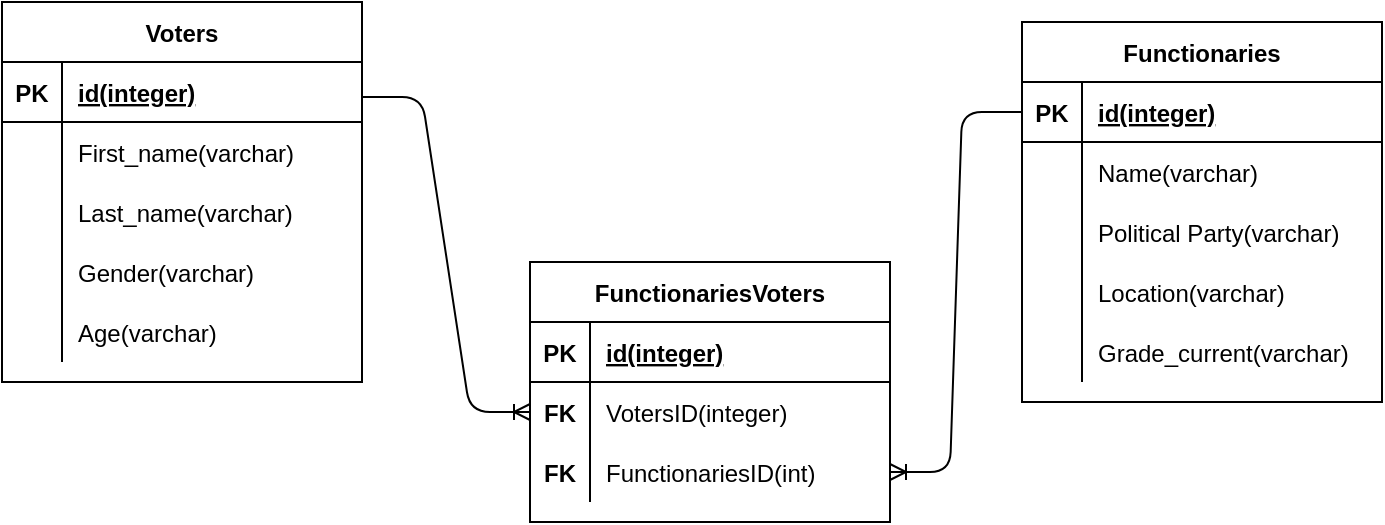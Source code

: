 <mxfile version="15.1.0" type="github">
  <diagram id="CSSaYfeRpQz7TujCvdeA" name="Page-1">
    <mxGraphModel dx="782" dy="420" grid="1" gridSize="10" guides="1" tooltips="1" connect="1" arrows="1" fold="1" page="1" pageScale="1" pageWidth="827" pageHeight="1169" math="0" shadow="0">
      <root>
        <mxCell id="0" />
        <mxCell id="1" parent="0" />
        <mxCell id="3Ki1N_9wOzho_mDj2qn8-1" value="Functionaries" style="shape=table;startSize=30;container=1;collapsible=1;childLayout=tableLayout;fixedRows=1;rowLines=0;fontStyle=1;align=center;resizeLast=1;" vertex="1" parent="1">
          <mxGeometry x="570" y="90" width="180" height="190" as="geometry" />
        </mxCell>
        <mxCell id="3Ki1N_9wOzho_mDj2qn8-2" value="" style="shape=partialRectangle;collapsible=0;dropTarget=0;pointerEvents=0;fillColor=none;top=0;left=0;bottom=1;right=0;points=[[0,0.5],[1,0.5]];portConstraint=eastwest;" vertex="1" parent="3Ki1N_9wOzho_mDj2qn8-1">
          <mxGeometry y="30" width="180" height="30" as="geometry" />
        </mxCell>
        <mxCell id="3Ki1N_9wOzho_mDj2qn8-3" value="PK" style="shape=partialRectangle;connectable=0;fillColor=none;top=0;left=0;bottom=0;right=0;fontStyle=1;overflow=hidden;" vertex="1" parent="3Ki1N_9wOzho_mDj2qn8-2">
          <mxGeometry width="30" height="30" as="geometry" />
        </mxCell>
        <mxCell id="3Ki1N_9wOzho_mDj2qn8-4" value="id(integer)" style="shape=partialRectangle;connectable=0;fillColor=none;top=0;left=0;bottom=0;right=0;align=left;spacingLeft=6;fontStyle=5;overflow=hidden;" vertex="1" parent="3Ki1N_9wOzho_mDj2qn8-2">
          <mxGeometry x="30" width="150" height="30" as="geometry" />
        </mxCell>
        <mxCell id="3Ki1N_9wOzho_mDj2qn8-5" value="" style="shape=partialRectangle;collapsible=0;dropTarget=0;pointerEvents=0;fillColor=none;top=0;left=0;bottom=0;right=0;points=[[0,0.5],[1,0.5]];portConstraint=eastwest;" vertex="1" parent="3Ki1N_9wOzho_mDj2qn8-1">
          <mxGeometry y="60" width="180" height="30" as="geometry" />
        </mxCell>
        <mxCell id="3Ki1N_9wOzho_mDj2qn8-6" value="" style="shape=partialRectangle;connectable=0;fillColor=none;top=0;left=0;bottom=0;right=0;editable=1;overflow=hidden;" vertex="1" parent="3Ki1N_9wOzho_mDj2qn8-5">
          <mxGeometry width="30" height="30" as="geometry" />
        </mxCell>
        <mxCell id="3Ki1N_9wOzho_mDj2qn8-7" value="Name(varchar)" style="shape=partialRectangle;connectable=0;fillColor=none;top=0;left=0;bottom=0;right=0;align=left;spacingLeft=6;overflow=hidden;" vertex="1" parent="3Ki1N_9wOzho_mDj2qn8-5">
          <mxGeometry x="30" width="150" height="30" as="geometry" />
        </mxCell>
        <mxCell id="3Ki1N_9wOzho_mDj2qn8-8" value="" style="shape=partialRectangle;collapsible=0;dropTarget=0;pointerEvents=0;fillColor=none;top=0;left=0;bottom=0;right=0;points=[[0,0.5],[1,0.5]];portConstraint=eastwest;" vertex="1" parent="3Ki1N_9wOzho_mDj2qn8-1">
          <mxGeometry y="90" width="180" height="30" as="geometry" />
        </mxCell>
        <mxCell id="3Ki1N_9wOzho_mDj2qn8-9" value="" style="shape=partialRectangle;connectable=0;fillColor=none;top=0;left=0;bottom=0;right=0;editable=1;overflow=hidden;" vertex="1" parent="3Ki1N_9wOzho_mDj2qn8-8">
          <mxGeometry width="30" height="30" as="geometry" />
        </mxCell>
        <mxCell id="3Ki1N_9wOzho_mDj2qn8-10" value="Political Party(varchar)" style="shape=partialRectangle;connectable=0;fillColor=none;top=0;left=0;bottom=0;right=0;align=left;spacingLeft=6;overflow=hidden;" vertex="1" parent="3Ki1N_9wOzho_mDj2qn8-8">
          <mxGeometry x="30" width="150" height="30" as="geometry" />
        </mxCell>
        <mxCell id="3Ki1N_9wOzho_mDj2qn8-11" value="" style="shape=partialRectangle;collapsible=0;dropTarget=0;pointerEvents=0;fillColor=none;top=0;left=0;bottom=0;right=0;points=[[0,0.5],[1,0.5]];portConstraint=eastwest;" vertex="1" parent="3Ki1N_9wOzho_mDj2qn8-1">
          <mxGeometry y="120" width="180" height="30" as="geometry" />
        </mxCell>
        <mxCell id="3Ki1N_9wOzho_mDj2qn8-12" value="" style="shape=partialRectangle;connectable=0;fillColor=none;top=0;left=0;bottom=0;right=0;editable=1;overflow=hidden;" vertex="1" parent="3Ki1N_9wOzho_mDj2qn8-11">
          <mxGeometry width="30" height="30" as="geometry" />
        </mxCell>
        <mxCell id="3Ki1N_9wOzho_mDj2qn8-13" value="Location(varchar)" style="shape=partialRectangle;connectable=0;fillColor=none;top=0;left=0;bottom=0;right=0;align=left;spacingLeft=6;overflow=hidden;" vertex="1" parent="3Ki1N_9wOzho_mDj2qn8-11">
          <mxGeometry x="30" width="150" height="30" as="geometry" />
        </mxCell>
        <mxCell id="3Ki1N_9wOzho_mDj2qn8-14" value="" style="shape=partialRectangle;collapsible=0;dropTarget=0;pointerEvents=0;fillColor=none;top=0;left=0;bottom=0;right=0;points=[[0,0.5],[1,0.5]];portConstraint=eastwest;" vertex="1" parent="3Ki1N_9wOzho_mDj2qn8-1">
          <mxGeometry y="150" width="180" height="30" as="geometry" />
        </mxCell>
        <mxCell id="3Ki1N_9wOzho_mDj2qn8-15" value="" style="shape=partialRectangle;connectable=0;fillColor=none;top=0;left=0;bottom=0;right=0;editable=1;overflow=hidden;" vertex="1" parent="3Ki1N_9wOzho_mDj2qn8-14">
          <mxGeometry width="30" height="30" as="geometry" />
        </mxCell>
        <mxCell id="3Ki1N_9wOzho_mDj2qn8-16" value="Grade_current(varchar)" style="shape=partialRectangle;connectable=0;fillColor=none;top=0;left=0;bottom=0;right=0;align=left;spacingLeft=6;overflow=hidden;" vertex="1" parent="3Ki1N_9wOzho_mDj2qn8-14">
          <mxGeometry x="30" width="150" height="30" as="geometry" />
        </mxCell>
        <mxCell id="3Ki1N_9wOzho_mDj2qn8-20" value="Voters" style="shape=table;startSize=30;container=1;collapsible=1;childLayout=tableLayout;fixedRows=1;rowLines=0;fontStyle=1;align=center;resizeLast=1;" vertex="1" parent="1">
          <mxGeometry x="60" y="80" width="180" height="190" as="geometry" />
        </mxCell>
        <mxCell id="3Ki1N_9wOzho_mDj2qn8-21" value="" style="shape=partialRectangle;collapsible=0;dropTarget=0;pointerEvents=0;fillColor=none;top=0;left=0;bottom=1;right=0;points=[[0,0.5],[1,0.5]];portConstraint=eastwest;" vertex="1" parent="3Ki1N_9wOzho_mDj2qn8-20">
          <mxGeometry y="30" width="180" height="30" as="geometry" />
        </mxCell>
        <mxCell id="3Ki1N_9wOzho_mDj2qn8-22" value="PK" style="shape=partialRectangle;connectable=0;fillColor=none;top=0;left=0;bottom=0;right=0;fontStyle=1;overflow=hidden;" vertex="1" parent="3Ki1N_9wOzho_mDj2qn8-21">
          <mxGeometry width="30" height="30" as="geometry" />
        </mxCell>
        <mxCell id="3Ki1N_9wOzho_mDj2qn8-23" value="id(integer)" style="shape=partialRectangle;connectable=0;fillColor=none;top=0;left=0;bottom=0;right=0;align=left;spacingLeft=6;fontStyle=5;overflow=hidden;" vertex="1" parent="3Ki1N_9wOzho_mDj2qn8-21">
          <mxGeometry x="30" width="150" height="30" as="geometry" />
        </mxCell>
        <mxCell id="3Ki1N_9wOzho_mDj2qn8-24" value="" style="shape=partialRectangle;collapsible=0;dropTarget=0;pointerEvents=0;fillColor=none;top=0;left=0;bottom=0;right=0;points=[[0,0.5],[1,0.5]];portConstraint=eastwest;" vertex="1" parent="3Ki1N_9wOzho_mDj2qn8-20">
          <mxGeometry y="60" width="180" height="30" as="geometry" />
        </mxCell>
        <mxCell id="3Ki1N_9wOzho_mDj2qn8-25" value="" style="shape=partialRectangle;connectable=0;fillColor=none;top=0;left=0;bottom=0;right=0;editable=1;overflow=hidden;" vertex="1" parent="3Ki1N_9wOzho_mDj2qn8-24">
          <mxGeometry width="30" height="30" as="geometry" />
        </mxCell>
        <mxCell id="3Ki1N_9wOzho_mDj2qn8-26" value="First_name(varchar)" style="shape=partialRectangle;connectable=0;fillColor=none;top=0;left=0;bottom=0;right=0;align=left;spacingLeft=6;overflow=hidden;" vertex="1" parent="3Ki1N_9wOzho_mDj2qn8-24">
          <mxGeometry x="30" width="150" height="30" as="geometry" />
        </mxCell>
        <mxCell id="3Ki1N_9wOzho_mDj2qn8-27" value="" style="shape=partialRectangle;collapsible=0;dropTarget=0;pointerEvents=0;fillColor=none;top=0;left=0;bottom=0;right=0;points=[[0,0.5],[1,0.5]];portConstraint=eastwest;" vertex="1" parent="3Ki1N_9wOzho_mDj2qn8-20">
          <mxGeometry y="90" width="180" height="30" as="geometry" />
        </mxCell>
        <mxCell id="3Ki1N_9wOzho_mDj2qn8-28" value="" style="shape=partialRectangle;connectable=0;fillColor=none;top=0;left=0;bottom=0;right=0;editable=1;overflow=hidden;" vertex="1" parent="3Ki1N_9wOzho_mDj2qn8-27">
          <mxGeometry width="30" height="30" as="geometry" />
        </mxCell>
        <mxCell id="3Ki1N_9wOzho_mDj2qn8-29" value="Last_name(varchar)" style="shape=partialRectangle;connectable=0;fillColor=none;top=0;left=0;bottom=0;right=0;align=left;spacingLeft=6;overflow=hidden;" vertex="1" parent="3Ki1N_9wOzho_mDj2qn8-27">
          <mxGeometry x="30" width="150" height="30" as="geometry" />
        </mxCell>
        <mxCell id="3Ki1N_9wOzho_mDj2qn8-30" value="" style="shape=partialRectangle;collapsible=0;dropTarget=0;pointerEvents=0;fillColor=none;top=0;left=0;bottom=0;right=0;points=[[0,0.5],[1,0.5]];portConstraint=eastwest;" vertex="1" parent="3Ki1N_9wOzho_mDj2qn8-20">
          <mxGeometry y="120" width="180" height="30" as="geometry" />
        </mxCell>
        <mxCell id="3Ki1N_9wOzho_mDj2qn8-31" value="" style="shape=partialRectangle;connectable=0;fillColor=none;top=0;left=0;bottom=0;right=0;editable=1;overflow=hidden;" vertex="1" parent="3Ki1N_9wOzho_mDj2qn8-30">
          <mxGeometry width="30" height="30" as="geometry" />
        </mxCell>
        <mxCell id="3Ki1N_9wOzho_mDj2qn8-32" value="Gender(varchar)" style="shape=partialRectangle;connectable=0;fillColor=none;top=0;left=0;bottom=0;right=0;align=left;spacingLeft=6;overflow=hidden;" vertex="1" parent="3Ki1N_9wOzho_mDj2qn8-30">
          <mxGeometry x="30" width="150" height="30" as="geometry" />
        </mxCell>
        <mxCell id="3Ki1N_9wOzho_mDj2qn8-33" value="" style="shape=partialRectangle;collapsible=0;dropTarget=0;pointerEvents=0;fillColor=none;top=0;left=0;bottom=0;right=0;points=[[0,0.5],[1,0.5]];portConstraint=eastwest;" vertex="1" parent="3Ki1N_9wOzho_mDj2qn8-20">
          <mxGeometry y="150" width="180" height="30" as="geometry" />
        </mxCell>
        <mxCell id="3Ki1N_9wOzho_mDj2qn8-34" value="" style="shape=partialRectangle;connectable=0;fillColor=none;top=0;left=0;bottom=0;right=0;editable=1;overflow=hidden;" vertex="1" parent="3Ki1N_9wOzho_mDj2qn8-33">
          <mxGeometry width="30" height="30" as="geometry" />
        </mxCell>
        <mxCell id="3Ki1N_9wOzho_mDj2qn8-35" value="Age(varchar)" style="shape=partialRectangle;connectable=0;fillColor=none;top=0;left=0;bottom=0;right=0;align=left;spacingLeft=6;overflow=hidden;" vertex="1" parent="3Ki1N_9wOzho_mDj2qn8-33">
          <mxGeometry x="30" width="150" height="30" as="geometry" />
        </mxCell>
        <mxCell id="3Ki1N_9wOzho_mDj2qn8-36" value="FunctionariesVoters" style="shape=table;startSize=30;container=1;collapsible=1;childLayout=tableLayout;fixedRows=1;rowLines=0;fontStyle=1;align=center;resizeLast=1;" vertex="1" parent="1">
          <mxGeometry x="324" y="210" width="180" height="130" as="geometry" />
        </mxCell>
        <mxCell id="3Ki1N_9wOzho_mDj2qn8-37" value="" style="shape=partialRectangle;collapsible=0;dropTarget=0;pointerEvents=0;fillColor=none;top=0;left=0;bottom=1;right=0;points=[[0,0.5],[1,0.5]];portConstraint=eastwest;" vertex="1" parent="3Ki1N_9wOzho_mDj2qn8-36">
          <mxGeometry y="30" width="180" height="30" as="geometry" />
        </mxCell>
        <mxCell id="3Ki1N_9wOzho_mDj2qn8-38" value="PK" style="shape=partialRectangle;connectable=0;fillColor=none;top=0;left=0;bottom=0;right=0;fontStyle=1;overflow=hidden;" vertex="1" parent="3Ki1N_9wOzho_mDj2qn8-37">
          <mxGeometry width="30" height="30" as="geometry" />
        </mxCell>
        <mxCell id="3Ki1N_9wOzho_mDj2qn8-39" value="id(integer)" style="shape=partialRectangle;connectable=0;fillColor=none;top=0;left=0;bottom=0;right=0;align=left;spacingLeft=6;fontStyle=5;overflow=hidden;" vertex="1" parent="3Ki1N_9wOzho_mDj2qn8-37">
          <mxGeometry x="30" width="150" height="30" as="geometry" />
        </mxCell>
        <mxCell id="3Ki1N_9wOzho_mDj2qn8-40" value="" style="shape=partialRectangle;collapsible=0;dropTarget=0;pointerEvents=0;fillColor=none;top=0;left=0;bottom=0;right=0;points=[[0,0.5],[1,0.5]];portConstraint=eastwest;" vertex="1" parent="3Ki1N_9wOzho_mDj2qn8-36">
          <mxGeometry y="60" width="180" height="30" as="geometry" />
        </mxCell>
        <mxCell id="3Ki1N_9wOzho_mDj2qn8-41" value="FK" style="shape=partialRectangle;connectable=0;fillColor=none;top=0;left=0;bottom=0;right=0;editable=1;overflow=hidden;fontStyle=1" vertex="1" parent="3Ki1N_9wOzho_mDj2qn8-40">
          <mxGeometry width="30" height="30" as="geometry" />
        </mxCell>
        <mxCell id="3Ki1N_9wOzho_mDj2qn8-42" value="VotersID(integer)" style="shape=partialRectangle;connectable=0;fillColor=none;top=0;left=0;bottom=0;right=0;align=left;spacingLeft=6;overflow=hidden;" vertex="1" parent="3Ki1N_9wOzho_mDj2qn8-40">
          <mxGeometry x="30" width="150" height="30" as="geometry" />
        </mxCell>
        <mxCell id="3Ki1N_9wOzho_mDj2qn8-43" value="" style="shape=partialRectangle;collapsible=0;dropTarget=0;pointerEvents=0;fillColor=none;top=0;left=0;bottom=0;right=0;points=[[0,0.5],[1,0.5]];portConstraint=eastwest;" vertex="1" parent="3Ki1N_9wOzho_mDj2qn8-36">
          <mxGeometry y="90" width="180" height="30" as="geometry" />
        </mxCell>
        <mxCell id="3Ki1N_9wOzho_mDj2qn8-44" value="FK" style="shape=partialRectangle;connectable=0;fillColor=none;top=0;left=0;bottom=0;right=0;editable=1;overflow=hidden;fontStyle=1" vertex="1" parent="3Ki1N_9wOzho_mDj2qn8-43">
          <mxGeometry width="30" height="30" as="geometry" />
        </mxCell>
        <mxCell id="3Ki1N_9wOzho_mDj2qn8-45" value="FunctionariesID(int)" style="shape=partialRectangle;connectable=0;fillColor=none;top=0;left=0;bottom=0;right=0;align=left;spacingLeft=6;overflow=hidden;" vertex="1" parent="3Ki1N_9wOzho_mDj2qn8-43">
          <mxGeometry x="30" width="150" height="30" as="geometry" />
        </mxCell>
        <mxCell id="3Ki1N_9wOzho_mDj2qn8-49" value="" style="edgeStyle=entityRelationEdgeStyle;fontSize=12;html=1;endArrow=ERoneToMany;exitX=1;exitY=0.25;exitDx=0;exitDy=0;entryX=0;entryY=0.5;entryDx=0;entryDy=0;" edge="1" parent="1" source="3Ki1N_9wOzho_mDj2qn8-20" target="3Ki1N_9wOzho_mDj2qn8-40">
          <mxGeometry width="100" height="100" relative="1" as="geometry">
            <mxPoint x="350" y="280" as="sourcePoint" />
            <mxPoint x="450" y="180" as="targetPoint" />
          </mxGeometry>
        </mxCell>
        <mxCell id="3Ki1N_9wOzho_mDj2qn8-50" value="" style="edgeStyle=entityRelationEdgeStyle;fontSize=12;html=1;endArrow=ERoneToMany;exitX=0;exitY=0.5;exitDx=0;exitDy=0;entryX=1;entryY=0.5;entryDx=0;entryDy=0;" edge="1" parent="1" source="3Ki1N_9wOzho_mDj2qn8-2" target="3Ki1N_9wOzho_mDj2qn8-43">
          <mxGeometry width="100" height="100" relative="1" as="geometry">
            <mxPoint x="350" y="280" as="sourcePoint" />
            <mxPoint x="510" y="390" as="targetPoint" />
          </mxGeometry>
        </mxCell>
      </root>
    </mxGraphModel>
  </diagram>
</mxfile>
